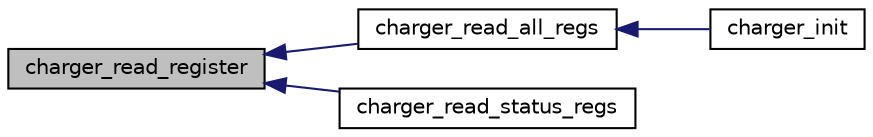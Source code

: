 digraph "charger_read_register"
{
  edge [fontname="Helvetica",fontsize="10",labelfontname="Helvetica",labelfontsize="10"];
  node [fontname="Helvetica",fontsize="10",shape=record];
  rankdir="LR";
  Node1 [label="charger_read_register",height=0.2,width=0.4,color="black", fillcolor="grey75", style="filled", fontcolor="black"];
  Node1 -> Node2 [dir="back",color="midnightblue",fontsize="10",style="solid",fontname="Helvetica"];
  Node2 [label="charger_read_all_regs",height=0.2,width=0.4,color="black", fillcolor="white", style="filled",URL="$group___c_h_a_r_g_e_r.html#ga0ef6d52193201c14c2d72df1e238bf3a",tooltip="Read all registers from chip. "];
  Node2 -> Node3 [dir="back",color="midnightblue",fontsize="10",style="solid",fontname="Helvetica"];
  Node3 [label="charger_init",height=0.2,width=0.4,color="black", fillcolor="white", style="filled",URL="$group___c_h_a_r_g_e_r.html#ga8a423bacb0f3ae33f91640af6ae7afb9",tooltip="Init charger chip. "];
  Node1 -> Node4 [dir="back",color="midnightblue",fontsize="10",style="solid",fontname="Helvetica"];
  Node4 [label="charger_read_status_regs",height=0.2,width=0.4,color="black", fillcolor="white", style="filled",URL="$group___c_h_a_r_g_e_r.html#ga01f3faa319716b9d175c254ff14d85a6",tooltip="Read only status registers. "];
}
